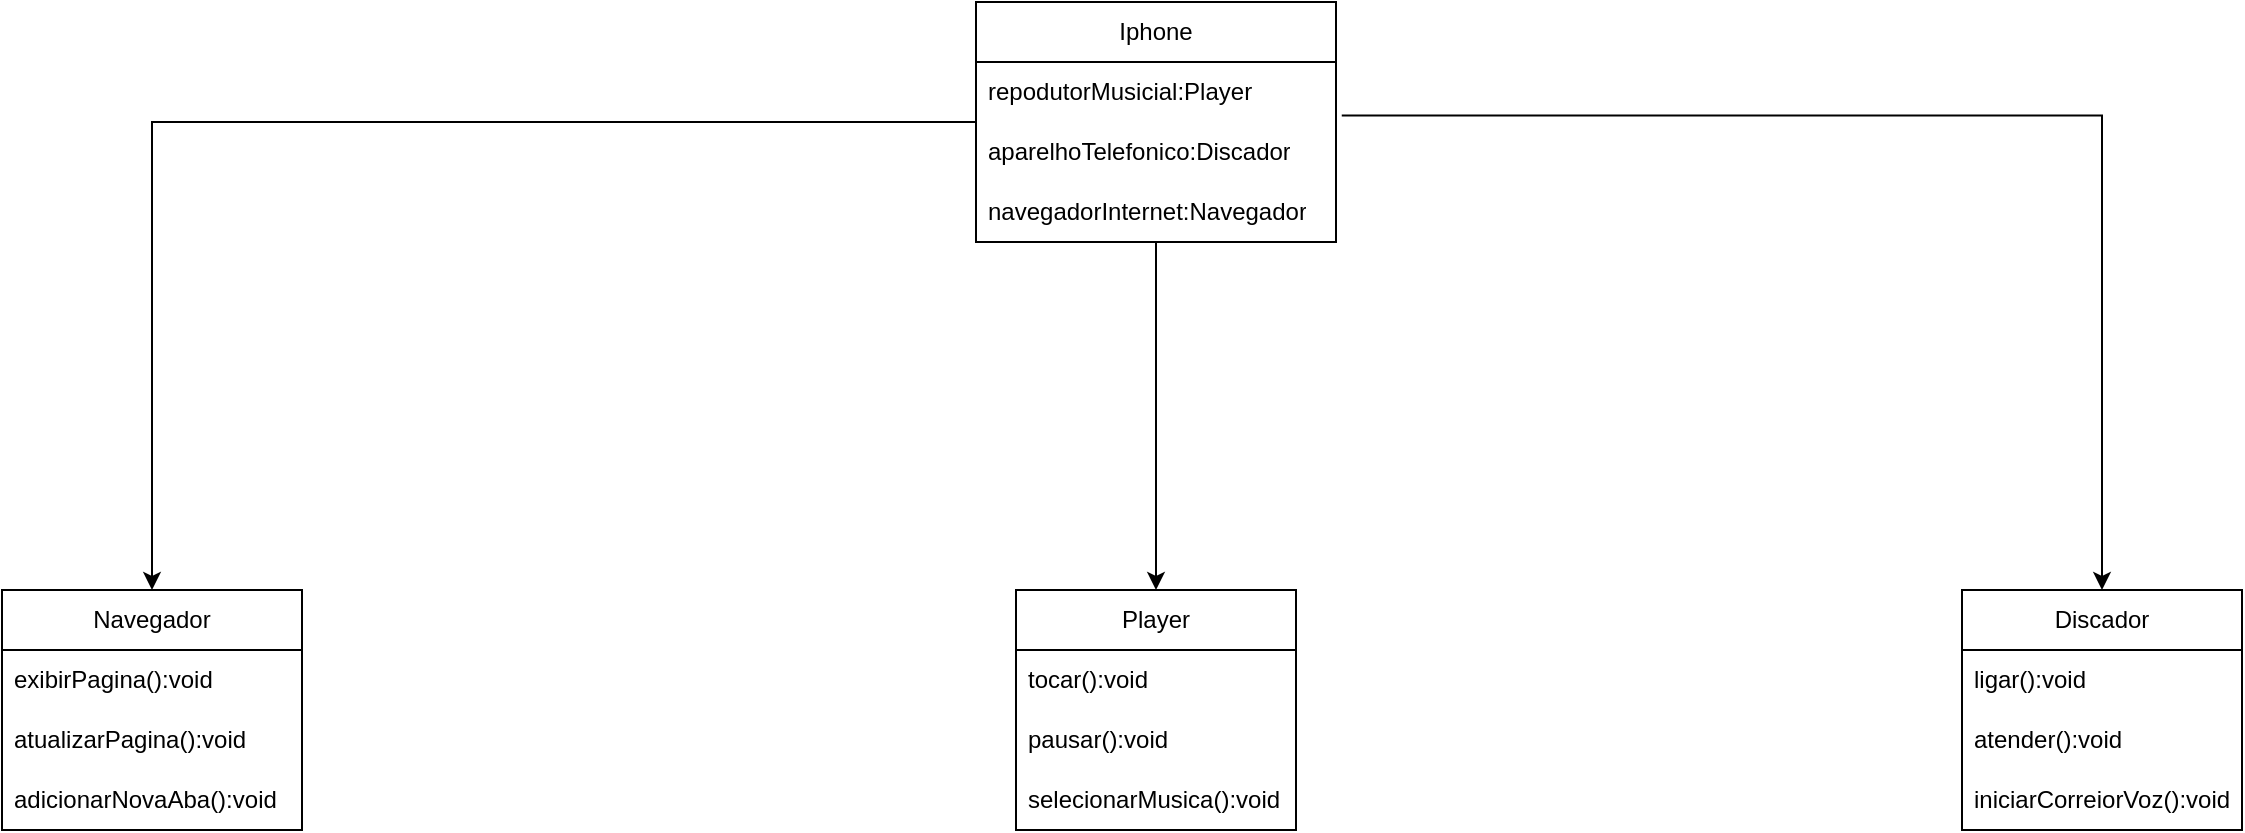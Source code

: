 <mxfile version="21.7.5" type="device">
  <diagram name="Página-1" id="_kDWtlDrUvyBUf0q7r9i">
    <mxGraphModel dx="1290" dy="621" grid="1" gridSize="10" guides="1" tooltips="1" connect="1" arrows="1" fold="1" page="1" pageScale="1" pageWidth="1169" pageHeight="827" math="0" shadow="0">
      <root>
        <mxCell id="0" />
        <mxCell id="1" parent="0" />
        <mxCell id="_pGWrHzbcaBz99qWiUjy-9" value="Navegador" style="swimlane;fontStyle=0;childLayout=stackLayout;horizontal=1;startSize=30;horizontalStack=0;resizeParent=1;resizeParentMax=0;resizeLast=0;collapsible=1;marginBottom=0;whiteSpace=wrap;html=1;" parent="1" vertex="1">
          <mxGeometry x="10" y="354" width="150" height="120" as="geometry" />
        </mxCell>
        <mxCell id="_pGWrHzbcaBz99qWiUjy-10" value="exibirPagina():void" style="text;strokeColor=none;fillColor=none;align=left;verticalAlign=middle;spacingLeft=4;spacingRight=4;overflow=hidden;points=[[0,0.5],[1,0.5]];portConstraint=eastwest;rotatable=0;whiteSpace=wrap;html=1;" parent="_pGWrHzbcaBz99qWiUjy-9" vertex="1">
          <mxGeometry y="30" width="150" height="30" as="geometry" />
        </mxCell>
        <mxCell id="FPDnOmbTL_D85oF4IeZ4-1" value="atualizarPagina():void" style="text;strokeColor=none;fillColor=none;align=left;verticalAlign=middle;spacingLeft=4;spacingRight=4;overflow=hidden;points=[[0,0.5],[1,0.5]];portConstraint=eastwest;rotatable=0;whiteSpace=wrap;html=1;" vertex="1" parent="_pGWrHzbcaBz99qWiUjy-9">
          <mxGeometry y="60" width="150" height="30" as="geometry" />
        </mxCell>
        <mxCell id="_pGWrHzbcaBz99qWiUjy-11" value="adicionarNovaAba():void" style="text;strokeColor=none;fillColor=none;align=left;verticalAlign=middle;spacingLeft=4;spacingRight=4;overflow=hidden;points=[[0,0.5],[1,0.5]];portConstraint=eastwest;rotatable=0;whiteSpace=wrap;html=1;" parent="_pGWrHzbcaBz99qWiUjy-9" vertex="1">
          <mxGeometry y="90" width="150" height="30" as="geometry" />
        </mxCell>
        <mxCell id="_pGWrHzbcaBz99qWiUjy-14" value="Player" style="swimlane;fontStyle=0;childLayout=stackLayout;horizontal=1;startSize=30;horizontalStack=0;resizeParent=1;resizeParentMax=0;resizeLast=0;collapsible=1;marginBottom=0;whiteSpace=wrap;html=1;" parent="1" vertex="1">
          <mxGeometry x="517" y="354" width="140" height="120" as="geometry" />
        </mxCell>
        <mxCell id="_pGWrHzbcaBz99qWiUjy-15" value="tocar():void" style="text;strokeColor=none;fillColor=none;align=left;verticalAlign=middle;spacingLeft=4;spacingRight=4;overflow=hidden;points=[[0,0.5],[1,0.5]];portConstraint=eastwest;rotatable=0;whiteSpace=wrap;html=1;" parent="_pGWrHzbcaBz99qWiUjy-14" vertex="1">
          <mxGeometry y="30" width="140" height="30" as="geometry" />
        </mxCell>
        <mxCell id="_pGWrHzbcaBz99qWiUjy-16" value="pausar():void" style="text;strokeColor=none;fillColor=none;align=left;verticalAlign=middle;spacingLeft=4;spacingRight=4;overflow=hidden;points=[[0,0.5],[1,0.5]];portConstraint=eastwest;rotatable=0;whiteSpace=wrap;html=1;" parent="_pGWrHzbcaBz99qWiUjy-14" vertex="1">
          <mxGeometry y="60" width="140" height="30" as="geometry" />
        </mxCell>
        <mxCell id="_pGWrHzbcaBz99qWiUjy-17" value="selecionarMusica():void" style="text;strokeColor=none;fillColor=none;align=left;verticalAlign=middle;spacingLeft=4;spacingRight=4;overflow=hidden;points=[[0,0.5],[1,0.5]];portConstraint=eastwest;rotatable=0;whiteSpace=wrap;html=1;" parent="_pGWrHzbcaBz99qWiUjy-14" vertex="1">
          <mxGeometry y="90" width="140" height="30" as="geometry" />
        </mxCell>
        <mxCell id="_pGWrHzbcaBz99qWiUjy-19" value="Discador" style="swimlane;fontStyle=0;childLayout=stackLayout;horizontal=1;startSize=30;horizontalStack=0;resizeParent=1;resizeParentMax=0;resizeLast=0;collapsible=1;marginBottom=0;whiteSpace=wrap;html=1;" parent="1" vertex="1">
          <mxGeometry x="990" y="354" width="140" height="120" as="geometry" />
        </mxCell>
        <mxCell id="_pGWrHzbcaBz99qWiUjy-20" value="ligar():void" style="text;strokeColor=none;fillColor=none;align=left;verticalAlign=middle;spacingLeft=4;spacingRight=4;overflow=hidden;points=[[0,0.5],[1,0.5]];portConstraint=eastwest;rotatable=0;whiteSpace=wrap;html=1;" parent="_pGWrHzbcaBz99qWiUjy-19" vertex="1">
          <mxGeometry y="30" width="140" height="30" as="geometry" />
        </mxCell>
        <mxCell id="_pGWrHzbcaBz99qWiUjy-21" value="atender():void" style="text;strokeColor=none;fillColor=none;align=left;verticalAlign=middle;spacingLeft=4;spacingRight=4;overflow=hidden;points=[[0,0.5],[1,0.5]];portConstraint=eastwest;rotatable=0;whiteSpace=wrap;html=1;" parent="_pGWrHzbcaBz99qWiUjy-19" vertex="1">
          <mxGeometry y="60" width="140" height="30" as="geometry" />
        </mxCell>
        <mxCell id="_pGWrHzbcaBz99qWiUjy-22" value="iniciarCorreiorVoz():void" style="text;strokeColor=none;fillColor=none;align=left;verticalAlign=middle;spacingLeft=4;spacingRight=4;overflow=hidden;points=[[0,0.5],[1,0.5]];portConstraint=eastwest;rotatable=0;whiteSpace=wrap;html=1;" parent="_pGWrHzbcaBz99qWiUjy-19" vertex="1">
          <mxGeometry y="90" width="140" height="30" as="geometry" />
        </mxCell>
        <mxCell id="FPDnOmbTL_D85oF4IeZ4-7" style="edgeStyle=orthogonalEdgeStyle;rounded=0;orthogonalLoop=1;jettySize=auto;html=1;" edge="1" parent="1" source="FPDnOmbTL_D85oF4IeZ4-3" target="_pGWrHzbcaBz99qWiUjy-9">
          <mxGeometry relative="1" as="geometry" />
        </mxCell>
        <mxCell id="FPDnOmbTL_D85oF4IeZ4-9" style="edgeStyle=orthogonalEdgeStyle;rounded=0;orthogonalLoop=1;jettySize=auto;html=1;entryX=0.5;entryY=0;entryDx=0;entryDy=0;" edge="1" parent="1" source="FPDnOmbTL_D85oF4IeZ4-3" target="_pGWrHzbcaBz99qWiUjy-14">
          <mxGeometry relative="1" as="geometry" />
        </mxCell>
        <mxCell id="FPDnOmbTL_D85oF4IeZ4-3" value="Iphone" style="swimlane;fontStyle=0;childLayout=stackLayout;horizontal=1;startSize=30;horizontalStack=0;resizeParent=1;resizeParentMax=0;resizeLast=0;collapsible=1;marginBottom=0;whiteSpace=wrap;html=1;" vertex="1" parent="1">
          <mxGeometry x="497" y="60" width="180" height="120" as="geometry" />
        </mxCell>
        <mxCell id="FPDnOmbTL_D85oF4IeZ4-4" value="repodutorMusicial:Player" style="text;strokeColor=none;fillColor=none;align=left;verticalAlign=middle;spacingLeft=4;spacingRight=4;overflow=hidden;points=[[0,0.5],[1,0.5]];portConstraint=eastwest;rotatable=0;whiteSpace=wrap;html=1;" vertex="1" parent="FPDnOmbTL_D85oF4IeZ4-3">
          <mxGeometry y="30" width="180" height="30" as="geometry" />
        </mxCell>
        <mxCell id="FPDnOmbTL_D85oF4IeZ4-5" value="aparelhoTelefonico:Discador" style="text;strokeColor=none;fillColor=none;align=left;verticalAlign=middle;spacingLeft=4;spacingRight=4;overflow=hidden;points=[[0,0.5],[1,0.5]];portConstraint=eastwest;rotatable=0;whiteSpace=wrap;html=1;" vertex="1" parent="FPDnOmbTL_D85oF4IeZ4-3">
          <mxGeometry y="60" width="180" height="30" as="geometry" />
        </mxCell>
        <mxCell id="FPDnOmbTL_D85oF4IeZ4-6" value="navegadorInternet:Navegador" style="text;strokeColor=none;fillColor=none;align=left;verticalAlign=middle;spacingLeft=4;spacingRight=4;overflow=hidden;points=[[0,0.5],[1,0.5]];portConstraint=eastwest;rotatable=0;whiteSpace=wrap;html=1;" vertex="1" parent="FPDnOmbTL_D85oF4IeZ4-3">
          <mxGeometry y="90" width="180" height="30" as="geometry" />
        </mxCell>
        <mxCell id="FPDnOmbTL_D85oF4IeZ4-8" style="edgeStyle=orthogonalEdgeStyle;rounded=0;orthogonalLoop=1;jettySize=auto;html=1;entryX=0.5;entryY=0;entryDx=0;entryDy=0;exitX=1.016;exitY=-0.107;exitDx=0;exitDy=0;exitPerimeter=0;" edge="1" parent="1" source="FPDnOmbTL_D85oF4IeZ4-5" target="_pGWrHzbcaBz99qWiUjy-19">
          <mxGeometry relative="1" as="geometry" />
        </mxCell>
      </root>
    </mxGraphModel>
  </diagram>
</mxfile>

